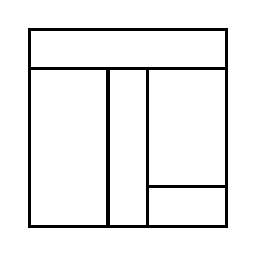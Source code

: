 \begin{tikzpicture}[very thick, scale=.5]
    \draw (0,4) rectangle (5,5);
    \draw (0,0) rectangle (2,4);
    \draw (2,0) rectangle (3,4);
    \draw (3,1) rectangle (5,4);
    \draw (3,0) rectangle (5,1);
\end{tikzpicture}
